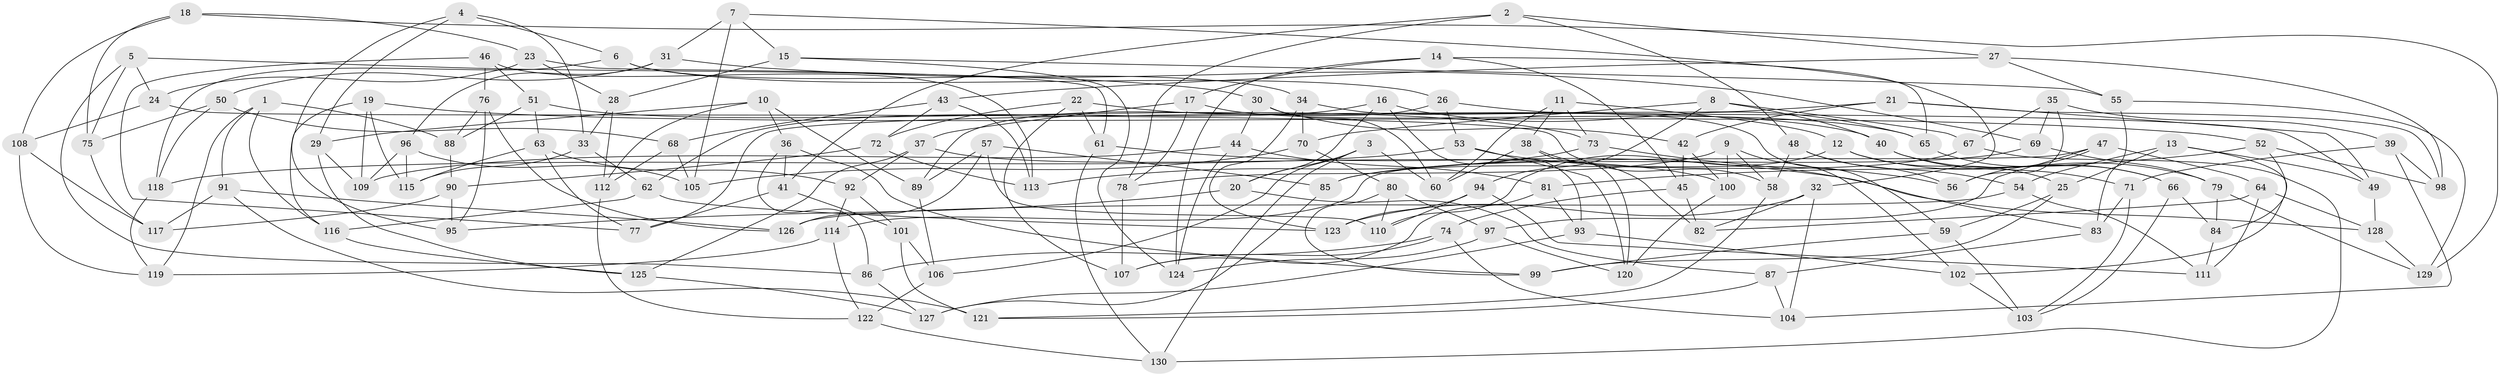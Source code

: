 // Generated by graph-tools (version 1.1) at 2025/03/03/09/25 03:03:01]
// undirected, 130 vertices, 260 edges
graph export_dot {
graph [start="1"]
  node [color=gray90,style=filled];
  1;
  2;
  3;
  4;
  5;
  6;
  7;
  8;
  9;
  10;
  11;
  12;
  13;
  14;
  15;
  16;
  17;
  18;
  19;
  20;
  21;
  22;
  23;
  24;
  25;
  26;
  27;
  28;
  29;
  30;
  31;
  32;
  33;
  34;
  35;
  36;
  37;
  38;
  39;
  40;
  41;
  42;
  43;
  44;
  45;
  46;
  47;
  48;
  49;
  50;
  51;
  52;
  53;
  54;
  55;
  56;
  57;
  58;
  59;
  60;
  61;
  62;
  63;
  64;
  65;
  66;
  67;
  68;
  69;
  70;
  71;
  72;
  73;
  74;
  75;
  76;
  77;
  78;
  79;
  80;
  81;
  82;
  83;
  84;
  85;
  86;
  87;
  88;
  89;
  90;
  91;
  92;
  93;
  94;
  95;
  96;
  97;
  98;
  99;
  100;
  101;
  102;
  103;
  104;
  105;
  106;
  107;
  108;
  109;
  110;
  111;
  112;
  113;
  114;
  115;
  116;
  117;
  118;
  119;
  120;
  121;
  122;
  123;
  124;
  125;
  126;
  127;
  128;
  129;
  130;
  1 -- 116;
  1 -- 119;
  1 -- 91;
  1 -- 88;
  2 -- 27;
  2 -- 41;
  2 -- 78;
  2 -- 48;
  3 -- 106;
  3 -- 20;
  3 -- 130;
  3 -- 60;
  4 -- 95;
  4 -- 33;
  4 -- 29;
  4 -- 6;
  5 -- 24;
  5 -- 75;
  5 -- 86;
  5 -- 30;
  6 -- 26;
  6 -- 118;
  6 -- 34;
  7 -- 31;
  7 -- 15;
  7 -- 105;
  7 -- 32;
  8 -- 40;
  8 -- 94;
  8 -- 70;
  8 -- 67;
  9 -- 58;
  9 -- 100;
  9 -- 78;
  9 -- 102;
  10 -- 29;
  10 -- 36;
  10 -- 89;
  10 -- 112;
  11 -- 73;
  11 -- 12;
  11 -- 60;
  11 -- 38;
  12 -- 110;
  12 -- 79;
  12 -- 25;
  13 -- 102;
  13 -- 49;
  13 -- 25;
  13 -- 54;
  14 -- 124;
  14 -- 45;
  14 -- 17;
  14 -- 65;
  15 -- 124;
  15 -- 55;
  15 -- 28;
  16 -- 62;
  16 -- 65;
  16 -- 20;
  16 -- 93;
  17 -- 37;
  17 -- 65;
  17 -- 78;
  18 -- 23;
  18 -- 75;
  18 -- 108;
  18 -- 129;
  19 -- 109;
  19 -- 116;
  19 -- 52;
  19 -- 115;
  20 -- 95;
  20 -- 87;
  21 -- 98;
  21 -- 42;
  21 -- 49;
  21 -- 77;
  22 -- 40;
  22 -- 72;
  22 -- 61;
  22 -- 107;
  23 -- 28;
  23 -- 61;
  23 -- 24;
  24 -- 108;
  24 -- 58;
  25 -- 99;
  25 -- 59;
  26 -- 89;
  26 -- 53;
  26 -- 49;
  27 -- 55;
  27 -- 43;
  27 -- 98;
  28 -- 112;
  28 -- 33;
  29 -- 125;
  29 -- 109;
  30 -- 44;
  30 -- 60;
  30 -- 42;
  31 -- 69;
  31 -- 50;
  31 -- 96;
  32 -- 104;
  32 -- 123;
  32 -- 82;
  33 -- 115;
  33 -- 62;
  34 -- 59;
  34 -- 123;
  34 -- 70;
  35 -- 69;
  35 -- 67;
  35 -- 56;
  35 -- 39;
  36 -- 41;
  36 -- 99;
  36 -- 86;
  37 -- 125;
  37 -- 92;
  37 -- 100;
  38 -- 82;
  38 -- 120;
  38 -- 60;
  39 -- 98;
  39 -- 71;
  39 -- 104;
  40 -- 66;
  40 -- 71;
  41 -- 101;
  41 -- 77;
  42 -- 100;
  42 -- 45;
  43 -- 72;
  43 -- 113;
  43 -- 68;
  44 -- 81;
  44 -- 109;
  44 -- 124;
  45 -- 74;
  45 -- 82;
  46 -- 113;
  46 -- 51;
  46 -- 76;
  46 -- 77;
  47 -- 114;
  47 -- 97;
  47 -- 56;
  47 -- 64;
  48 -- 56;
  48 -- 58;
  48 -- 54;
  49 -- 128;
  50 -- 118;
  50 -- 68;
  50 -- 75;
  51 -- 63;
  51 -- 73;
  51 -- 88;
  52 -- 84;
  52 -- 98;
  52 -- 81;
  53 -- 56;
  53 -- 118;
  53 -- 120;
  54 -- 111;
  54 -- 126;
  55 -- 129;
  55 -- 83;
  57 -- 110;
  57 -- 89;
  57 -- 85;
  57 -- 126;
  58 -- 121;
  59 -- 99;
  59 -- 103;
  61 -- 128;
  61 -- 130;
  62 -- 123;
  62 -- 116;
  63 -- 77;
  63 -- 92;
  63 -- 115;
  64 -- 128;
  64 -- 111;
  64 -- 82;
  65 -- 66;
  66 -- 84;
  66 -- 103;
  67 -- 130;
  67 -- 85;
  68 -- 105;
  68 -- 112;
  69 -- 85;
  69 -- 79;
  70 -- 105;
  70 -- 80;
  71 -- 83;
  71 -- 103;
  72 -- 90;
  72 -- 113;
  73 -- 83;
  73 -- 113;
  74 -- 107;
  74 -- 86;
  74 -- 104;
  75 -- 117;
  76 -- 88;
  76 -- 126;
  76 -- 95;
  78 -- 107;
  79 -- 129;
  79 -- 84;
  80 -- 110;
  80 -- 97;
  80 -- 99;
  81 -- 93;
  81 -- 107;
  83 -- 87;
  84 -- 111;
  85 -- 127;
  86 -- 127;
  87 -- 121;
  87 -- 104;
  88 -- 90;
  89 -- 106;
  90 -- 95;
  90 -- 117;
  91 -- 117;
  91 -- 126;
  91 -- 121;
  92 -- 114;
  92 -- 101;
  93 -- 102;
  93 -- 127;
  94 -- 110;
  94 -- 111;
  94 -- 123;
  96 -- 109;
  96 -- 105;
  96 -- 115;
  97 -- 124;
  97 -- 120;
  100 -- 120;
  101 -- 106;
  101 -- 121;
  102 -- 103;
  106 -- 122;
  108 -- 117;
  108 -- 119;
  112 -- 122;
  114 -- 119;
  114 -- 122;
  116 -- 125;
  118 -- 119;
  122 -- 130;
  125 -- 127;
  128 -- 129;
}
